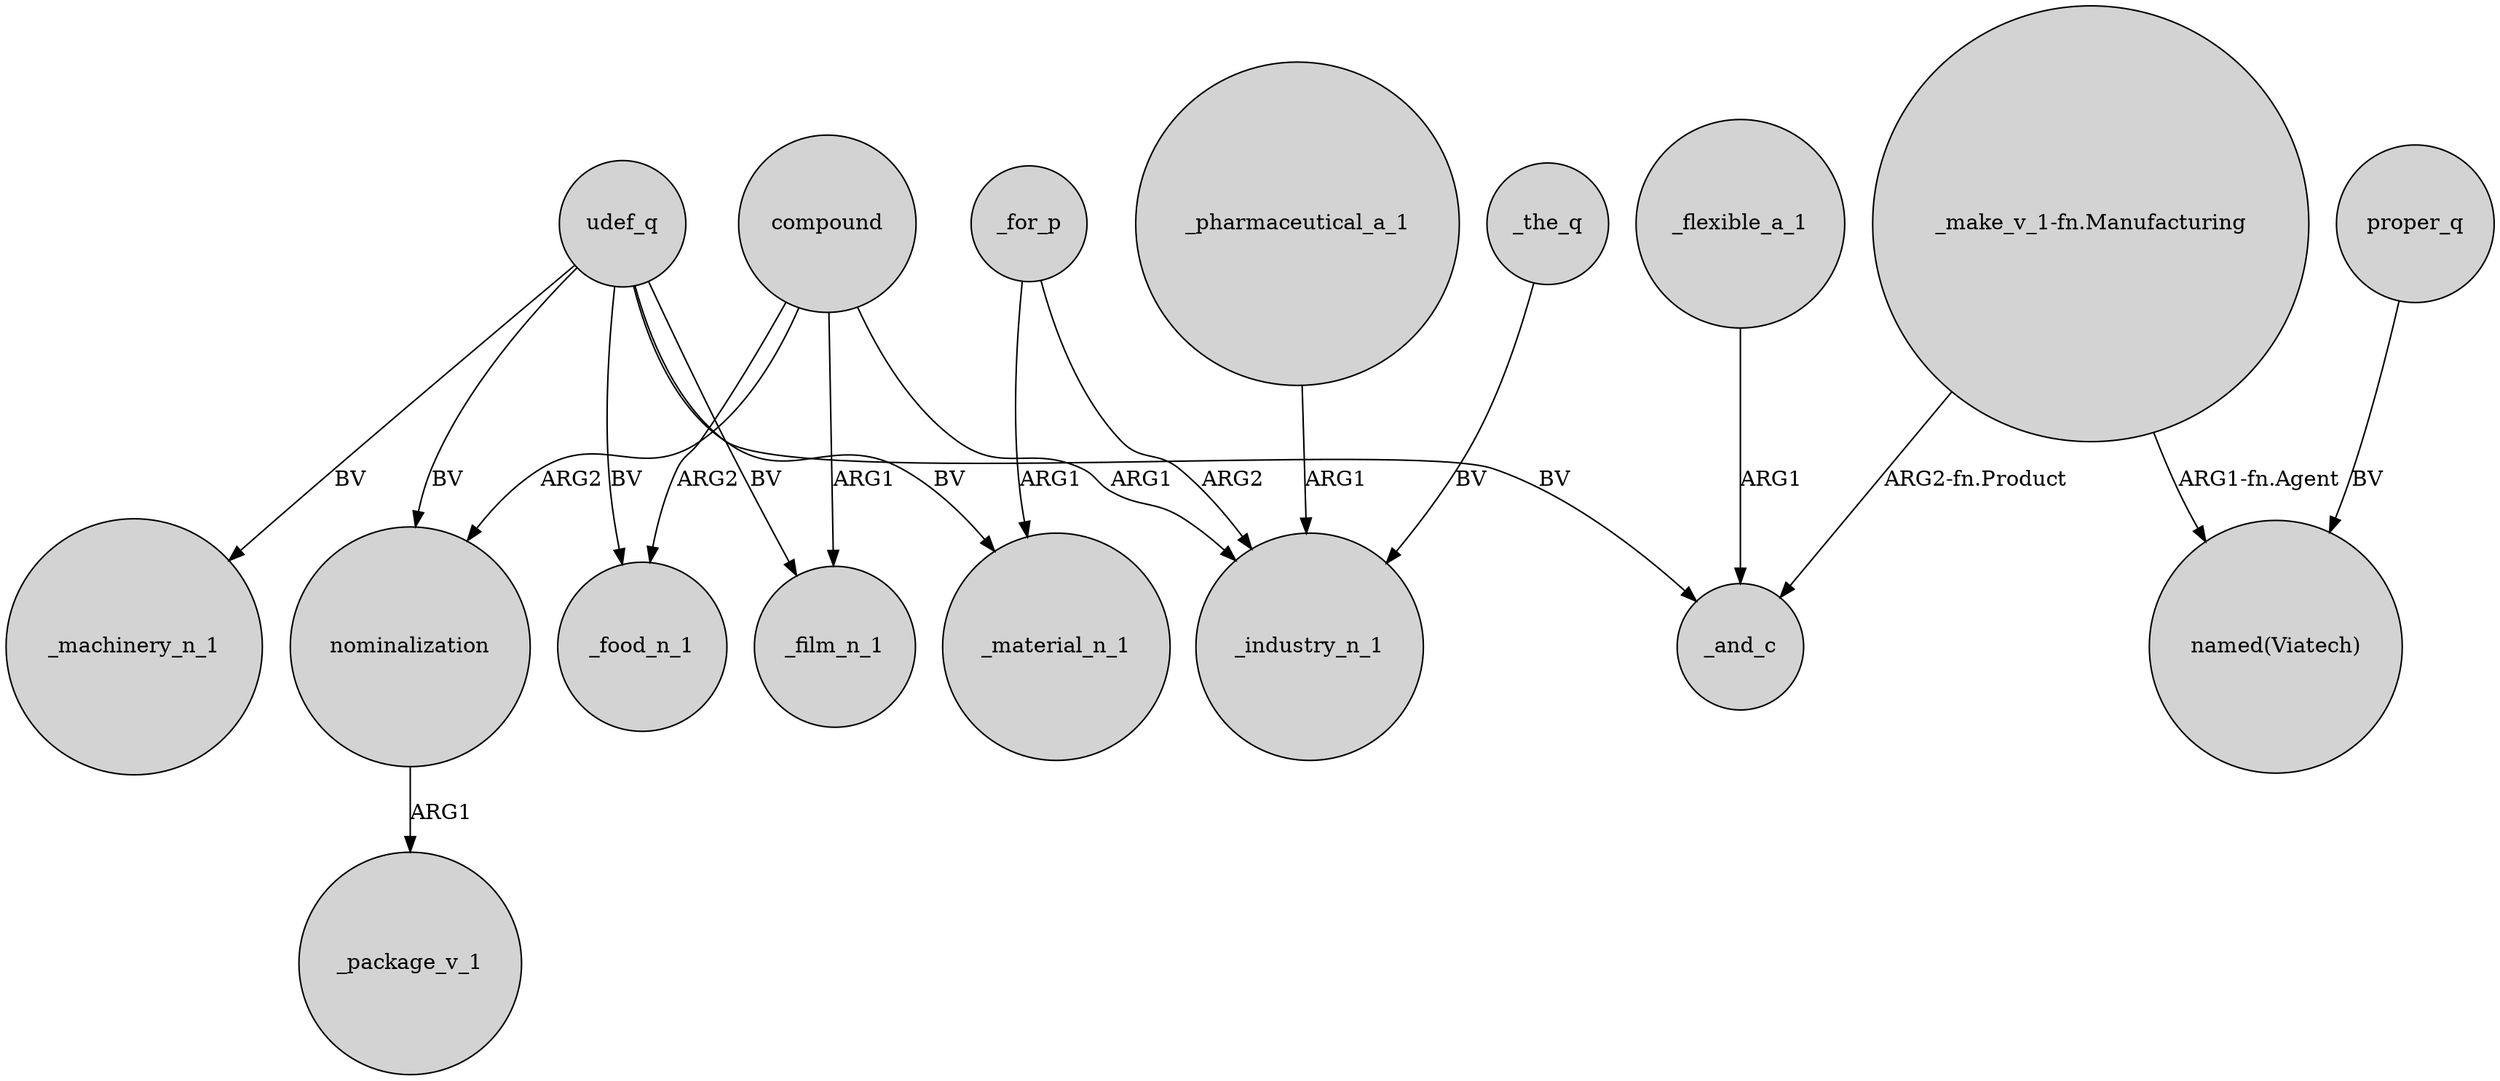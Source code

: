 digraph {
	node [shape=circle style=filled]
	udef_q -> _machinery_n_1 [label=BV]
	compound -> _food_n_1 [label=ARG2]
	_flexible_a_1 -> _and_c [label=ARG1]
	_pharmaceutical_a_1 -> _industry_n_1 [label=ARG1]
	compound -> _industry_n_1 [label=ARG1]
	compound -> _film_n_1 [label=ARG1]
	compound -> nominalization [label=ARG2]
	"_make_v_1-fn.Manufacturing" -> "named(Viatech)" [label="ARG1-fn.Agent"]
	_the_q -> _industry_n_1 [label=BV]
	udef_q -> _food_n_1 [label=BV]
	nominalization -> _package_v_1 [label=ARG1]
	udef_q -> _film_n_1 [label=BV]
	"_make_v_1-fn.Manufacturing" -> _and_c [label="ARG2-fn.Product"]
	proper_q -> "named(Viatech)" [label=BV]
	udef_q -> nominalization [label=BV]
	udef_q -> _and_c [label=BV]
	udef_q -> _material_n_1 [label=BV]
	_for_p -> _industry_n_1 [label=ARG2]
	_for_p -> _material_n_1 [label=ARG1]
}

